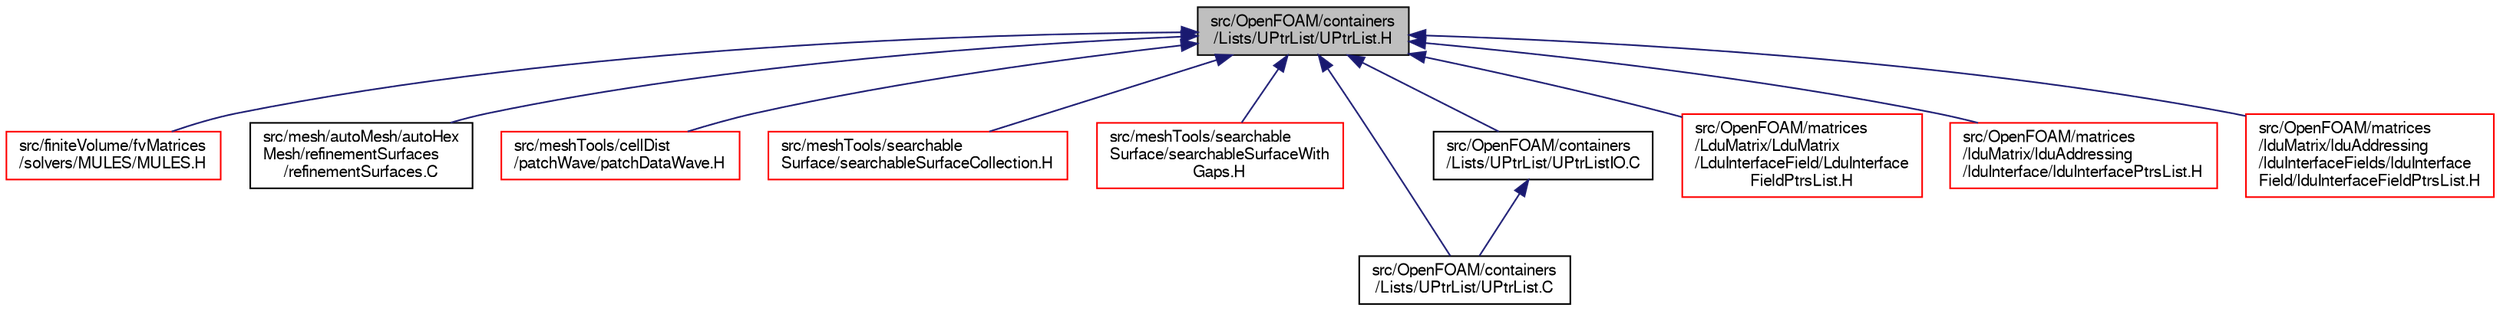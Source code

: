 digraph "src/OpenFOAM/containers/Lists/UPtrList/UPtrList.H"
{
  bgcolor="transparent";
  edge [fontname="FreeSans",fontsize="10",labelfontname="FreeSans",labelfontsize="10"];
  node [fontname="FreeSans",fontsize="10",shape=record];
  Node49 [label="src/OpenFOAM/containers\l/Lists/UPtrList/UPtrList.H",height=0.2,width=0.4,color="black", fillcolor="grey75", style="filled", fontcolor="black"];
  Node49 -> Node50 [dir="back",color="midnightblue",fontsize="10",style="solid",fontname="FreeSans"];
  Node50 [label="src/finiteVolume/fvMatrices\l/solvers/MULES/MULES.H",height=0.2,width=0.4,color="red",URL="$a03320.html",tooltip="MULES: Multidimensional universal limiter for explicit solution. "];
  Node49 -> Node59 [dir="back",color="midnightblue",fontsize="10",style="solid",fontname="FreeSans"];
  Node59 [label="src/mesh/autoMesh/autoHex\lMesh/refinementSurfaces\l/refinementSurfaces.C",height=0.2,width=0.4,color="black",URL="$a06953.html"];
  Node49 -> Node60 [dir="back",color="midnightblue",fontsize="10",style="solid",fontname="FreeSans"];
  Node60 [label="src/meshTools/cellDist\l/patchWave/patchDataWave.H",height=0.2,width=0.4,color="red",URL="$a07439.html"];
  Node49 -> Node63 [dir="back",color="midnightblue",fontsize="10",style="solid",fontname="FreeSans"];
  Node63 [label="src/meshTools/searchable\lSurface/searchableSurfaceCollection.H",height=0.2,width=0.4,color="red",URL="$a07826.html"];
  Node49 -> Node65 [dir="back",color="midnightblue",fontsize="10",style="solid",fontname="FreeSans"];
  Node65 [label="src/meshTools/searchable\lSurface/searchableSurfaceWith\lGaps.H",height=0.2,width=0.4,color="red",URL="$a07844.html"];
  Node49 -> Node67 [dir="back",color="midnightblue",fontsize="10",style="solid",fontname="FreeSans"];
  Node67 [label="src/OpenFOAM/containers\l/Lists/UPtrList/UPtrList.C",height=0.2,width=0.4,color="black",URL="$a08768.html"];
  Node49 -> Node68 [dir="back",color="midnightblue",fontsize="10",style="solid",fontname="FreeSans"];
  Node68 [label="src/OpenFOAM/containers\l/Lists/UPtrList/UPtrListIO.C",height=0.2,width=0.4,color="black",URL="$a08777.html"];
  Node68 -> Node67 [dir="back",color="midnightblue",fontsize="10",style="solid",fontname="FreeSans"];
  Node49 -> Node69 [dir="back",color="midnightblue",fontsize="10",style="solid",fontname="FreeSans"];
  Node69 [label="src/OpenFOAM/matrices\l/LduMatrix/LduMatrix\l/LduInterfaceField/LduInterface\lFieldPtrsList.H",height=0.2,width=0.4,color="red",URL="$a10526.html",tooltip="List of coupled interface fields to be used in coupling. "];
  Node49 -> Node1797 [dir="back",color="midnightblue",fontsize="10",style="solid",fontname="FreeSans"];
  Node1797 [label="src/OpenFOAM/matrices\l/lduMatrix/lduAddressing\l/lduInterface/lduInterfacePtrsList.H",height=0.2,width=0.4,color="red",URL="$a10655.html"];
  Node49 -> Node2240 [dir="back",color="midnightblue",fontsize="10",style="solid",fontname="FreeSans"];
  Node2240 [label="src/OpenFOAM/matrices\l/lduMatrix/lduAddressing\l/lduInterfaceFields/lduInterface\lField/lduInterfaceFieldPtrsList.H",height=0.2,width=0.4,color="red",URL="$a10679.html"];
}
